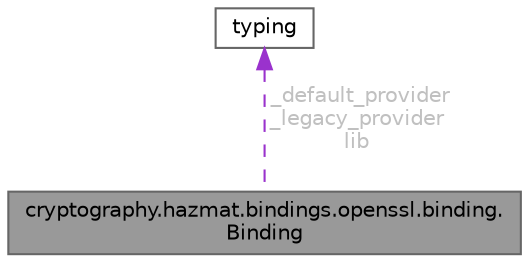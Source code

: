 digraph "cryptography.hazmat.bindings.openssl.binding.Binding"
{
 // LATEX_PDF_SIZE
  bgcolor="transparent";
  edge [fontname=Helvetica,fontsize=10,labelfontname=Helvetica,labelfontsize=10];
  node [fontname=Helvetica,fontsize=10,shape=box,height=0.2,width=0.4];
  Node1 [id="Node000001",label="cryptography.hazmat.bindings.openssl.binding.\lBinding",height=0.2,width=0.4,color="gray40", fillcolor="grey60", style="filled", fontcolor="black",tooltip=" "];
  Node2 -> Node1 [id="edge1_Node000001_Node000002",dir="back",color="darkorchid3",style="dashed",tooltip=" ",label=" _default_provider\n_legacy_provider\nlib",fontcolor="grey" ];
  Node2 [id="Node000002",label="typing",height=0.2,width=0.4,color="gray40", fillcolor="white", style="filled",tooltip=" "];
}
